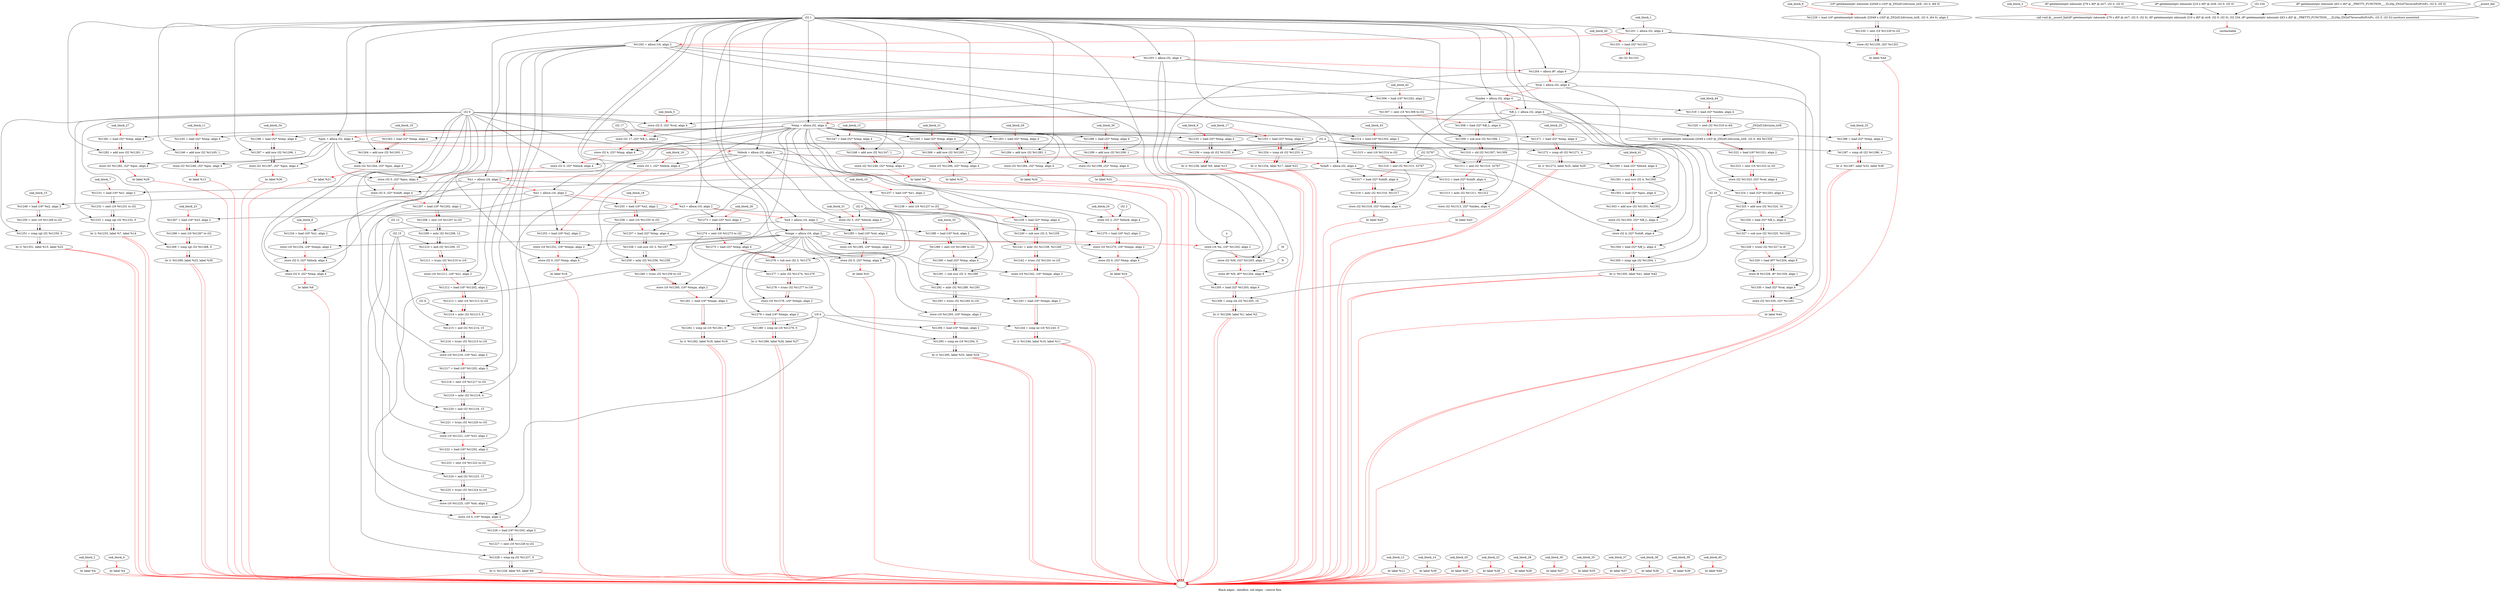 digraph G {
compound=true
label="Black edges - dataflow, red edges - control flow"
"t1201" [label="  %t1201 = alloca i32, align 4"]
"t1202" [label="  %t1202 = alloca i16, align 2"]
"t1203" [label="  %t1203 = alloca i32, align 4"]
"t1204" [label="  %t1204 = alloca i8*, align 8"]
"val" [label="  %val = alloca i32, align 4"]
"index" [label="  %index = alloca i32, align 4"]
"B_L" [label="  %B_L = alloca i32, align 4"]
"tmp" [label="  %tmp = alloca i32, align 4"]
"pos" [label="  %pos = alloca i32, align 4"]
"block" [label="  %block = alloca i32, align 4"]
"shift" [label="  %shift = alloca i32, align 4"]
"x1" [label="  %x1 = alloca i16, align 2"]
"x2" [label="  %x2 = alloca i16, align 2"]
"x3" [label="  %x3 = alloca i16, align 2"]
"x4" [label="  %x4 = alloca i16, align 2"]
"tmpx" [label="  %tmpx = alloca i16, align 2"]
"_1" [label="  store i16 %x, i16* %t1202, align 2"]
"_2" [label="  store i32 %M, i32* %t1203, align 4"]
"_3" [label="  store i8* %N, i8** %t1204, align 8"]
"t1205" [label="  %t1205 = load i32* %t1203, align 4"]
"t1206" [label="  %t1206 = icmp sle i32 %t1205, 16"]
"_4" [label="  br i1 %t1206, label %1, label %2"]
"unk_block_1" -> "t1201"[color=red]
"i32 1" -> "t1201"
"t1201" -> "t1202"[color=red weight=2]
"i32 1" -> "t1202"
"t1202" -> "t1203"[color=red weight=2]
"i32 1" -> "t1203"
"t1203" -> "t1204"[color=red weight=2]
"i32 1" -> "t1204"
"t1204" -> "val"[color=red weight=2]
"i32 1" -> "val"
"val" -> "index"[color=red weight=2]
"i32 1" -> "index"
"index" -> "B_L"[color=red weight=2]
"i32 1" -> "B_L"
"B_L" -> "tmp"[color=red weight=2]
"i32 1" -> "tmp"
"tmp" -> "pos"[color=red weight=2]
"i32 1" -> "pos"
"pos" -> "block"[color=red weight=2]
"i32 1" -> "block"
"block" -> "shift"[color=red weight=2]
"i32 1" -> "shift"
"shift" -> "x1"[color=red weight=2]
"i32 1" -> "x1"
"x1" -> "x2"[color=red weight=2]
"i32 1" -> "x2"
"x2" -> "x3"[color=red weight=2]
"i32 1" -> "x3"
"x3" -> "x4"[color=red weight=2]
"i32 1" -> "x4"
"x4" -> "tmpx"[color=red weight=2]
"i32 1" -> "tmpx"
"tmpx" -> "_1"[color=red weight=2]
"x" -> "_1"
"t1202" -> "_1"
"_1" -> "_2"[color=red weight=2]
"M" -> "_2"
"t1203" -> "_2"
"_2" -> "_3"[color=red weight=2]
"N" -> "_3"
"t1204" -> "_3"
"_3" -> "t1205"[color=red weight=2]
"t1203" -> "t1205"
"t1205" -> "t1206"[color=red weight=2]
"t1205" -> "t1206"
"i32 16" -> "t1206"
"t1206" -> "_4"[color=red weight=2]
"t1206" -> "_4"
"_4" -> ""[color=red]
"_4" -> ""[color=red]

"_5" [label="  br label %4"]
"unk_block_2" -> "_5"[color=red]
"_5" -> ""[color=red]

"_6" [label="  call void @__assert_fail(i8* getelementptr inbounds ([79 x i8]* @.str7, i32 0, i32 0), i8* getelementptr inbounds ([10 x i8]* @.str8, i32 0, i32 0), i32 234, i8* getelementptr inbounds ([63 x i8]* @__PRETTY_FUNCTION__._ZL20p_ZN2xf7InverseEtiPctiPc, i32 0, i32 0)) noreturn nounwind"]
"_7" [label="  unreachable"]
"unk_block_3" -> "_6"[color=red]
"i8* getelementptr inbounds ([79 x i8]* @.str7, i32 0, i32 0)" -> "_6"
"i8* getelementptr inbounds ([10 x i8]* @.str8, i32 0, i32 0)" -> "_6"
"i32 234" -> "_6"
"i8* getelementptr inbounds ([63 x i8]* @__PRETTY_FUNCTION__._ZL20p_ZN2xf7InverseEtiPctiPc, i32 0, i32 0)" -> "_6"
"__assert_fail" -> "_6"
"_6" -> "_7"[color=red weight=2]

"_8" [label="  br label %4"]
"unk_block_4" -> "_8"[color=red]
"_8" -> ""[color=red]

"_9" [label="  store i32 0, i32* %val, align 4"]
"_10" [label="  store i32 17, i32* %B_L, align 4"]
"_11" [label="  store i32 4, i32* %tmp, align 4"]
"_12" [label="  store i32 0, i32* %block, align 4"]
"_13" [label="  store i32 0, i32* %pos, align 4"]
"_14" [label="  store i32 0, i32* %shift, align 4"]
"t1207" [label="  %t1207 = load i16* %t1202, align 2"]
"t1208" [label="  %t1208 = zext i16 %t1207 to i32"]
"t1209" [label="  %t1209 = ashr i32 %t1208, 12"]
"t1210" [label="  %t1210 = and i32 %t1209, 15"]
"t1211" [label="  %t1211 = trunc i32 %t1210 to i16"]
"_15" [label="  store i16 %t1211, i16* %x1, align 2"]
"t1212" [label="  %t1212 = load i16* %t1202, align 2"]
"t1213" [label="  %t1213 = zext i16 %t1212 to i32"]
"t1214" [label="  %t1214 = ashr i32 %t1213, 8"]
"t1215" [label="  %t1215 = and i32 %t1214, 15"]
"t1216" [label="  %t1216 = trunc i32 %t1215 to i16"]
"_16" [label="  store i16 %t1216, i16* %x2, align 2"]
"t1217" [label="  %t1217 = load i16* %t1202, align 2"]
"t1218" [label="  %t1218 = zext i16 %t1217 to i32"]
"t1219" [label="  %t1219 = ashr i32 %t1218, 4"]
"t1220" [label="  %t1220 = and i32 %t1219, 15"]
"t1221" [label="  %t1221 = trunc i32 %t1220 to i16"]
"_17" [label="  store i16 %t1221, i16* %x3, align 2"]
"t1222" [label="  %t1222 = load i16* %t1202, align 2"]
"t1223" [label="  %t1223 = zext i16 %t1222 to i32"]
"t1224" [label="  %t1224 = and i32 %t1223, 15"]
"t1225" [label="  %t1225 = trunc i32 %t1224 to i16"]
"_18" [label="  store i16 %t1225, i16* %x4, align 2"]
"_19" [label="  store i16 0, i16* %tmpx, align 2"]
"t1226" [label="  %t1226 = load i16* %t1202, align 2"]
"t1227" [label="  %t1227 = zext i16 %t1226 to i32"]
"t1228" [label="  %t1228 = icmp eq i32 %t1227, 0"]
"_20" [label="  br i1 %t1228, label %5, label %6"]
"unk_block_5" -> "_9"[color=red]
"i32 0" -> "_9"
"val" -> "_9"
"_9" -> "_10"[color=red weight=2]
"i32 17" -> "_10"
"B_L" -> "_10"
"_10" -> "_11"[color=red weight=2]
"i32 4" -> "_11"
"tmp" -> "_11"
"_11" -> "_12"[color=red weight=2]
"i32 0" -> "_12"
"block" -> "_12"
"_12" -> "_13"[color=red weight=2]
"i32 0" -> "_13"
"pos" -> "_13"
"_13" -> "_14"[color=red weight=2]
"i32 0" -> "_14"
"shift" -> "_14"
"_14" -> "t1207"[color=red weight=2]
"t1202" -> "t1207"
"t1207" -> "t1208"[color=red weight=2]
"t1207" -> "t1208"
"t1208" -> "t1209"[color=red weight=2]
"t1208" -> "t1209"
"i32 12" -> "t1209"
"t1209" -> "t1210"[color=red weight=2]
"t1209" -> "t1210"
"i32 15" -> "t1210"
"t1210" -> "t1211"[color=red weight=2]
"t1210" -> "t1211"
"t1211" -> "_15"[color=red weight=2]
"t1211" -> "_15"
"x1" -> "_15"
"_15" -> "t1212"[color=red weight=2]
"t1202" -> "t1212"
"t1212" -> "t1213"[color=red weight=2]
"t1212" -> "t1213"
"t1213" -> "t1214"[color=red weight=2]
"t1213" -> "t1214"
"i32 8" -> "t1214"
"t1214" -> "t1215"[color=red weight=2]
"t1214" -> "t1215"
"i32 15" -> "t1215"
"t1215" -> "t1216"[color=red weight=2]
"t1215" -> "t1216"
"t1216" -> "_16"[color=red weight=2]
"t1216" -> "_16"
"x2" -> "_16"
"_16" -> "t1217"[color=red weight=2]
"t1202" -> "t1217"
"t1217" -> "t1218"[color=red weight=2]
"t1217" -> "t1218"
"t1218" -> "t1219"[color=red weight=2]
"t1218" -> "t1219"
"i32 4" -> "t1219"
"t1219" -> "t1220"[color=red weight=2]
"t1219" -> "t1220"
"i32 15" -> "t1220"
"t1220" -> "t1221"[color=red weight=2]
"t1220" -> "t1221"
"t1221" -> "_17"[color=red weight=2]
"t1221" -> "_17"
"x3" -> "_17"
"_17" -> "t1222"[color=red weight=2]
"t1202" -> "t1222"
"t1222" -> "t1223"[color=red weight=2]
"t1222" -> "t1223"
"t1223" -> "t1224"[color=red weight=2]
"t1223" -> "t1224"
"i32 15" -> "t1224"
"t1224" -> "t1225"[color=red weight=2]
"t1224" -> "t1225"
"t1225" -> "_18"[color=red weight=2]
"t1225" -> "_18"
"x4" -> "_18"
"_18" -> "_19"[color=red weight=2]
"i16 0" -> "_19"
"tmpx" -> "_19"
"_19" -> "t1226"[color=red weight=2]
"t1202" -> "t1226"
"t1226" -> "t1227"[color=red weight=2]
"t1226" -> "t1227"
"t1227" -> "t1228"[color=red weight=2]
"t1227" -> "t1228"
"i32 0" -> "t1228"
"t1228" -> "_20"[color=red weight=2]
"t1228" -> "_20"
"_20" -> ""[color=red]
"_20" -> ""[color=red]

"t1229" [label="  %t1229 = load i16* getelementptr inbounds ([2049 x i16]* @_ZN2xf12division_lutE, i32 0, i64 0), align 2"]
"t1230" [label="  %t1230 = zext i16 %t1229 to i32"]
"_21" [label="  store i32 %t1230, i32* %t1201"]
"_22" [label="  br label %44"]
"unk_block_6" -> "t1229"[color=red]
"i16* getelementptr inbounds ([2049 x i16]* @_ZN2xf12division_lutE, i32 0, i64 0)" -> "t1229"
"t1229" -> "t1230"[color=red weight=2]
"t1229" -> "t1230"
"t1230" -> "_21"[color=red weight=2]
"t1230" -> "_21"
"t1201" -> "_21"
"_21" -> "_22"[color=red weight=2]
"_22" -> ""[color=red]

"t1231" [label="  %t1231 = load i16* %x1, align 2"]
"t1232" [label="  %t1232 = zext i16 %t1231 to i32"]
"t1233" [label="  %t1233 = icmp sgt i32 %t1232, 0"]
"_23" [label="  br i1 %t1233, label %7, label %14"]
"unk_block_7" -> "t1231"[color=red]
"x1" -> "t1231"
"t1231" -> "t1232"[color=red weight=2]
"t1231" -> "t1232"
"t1232" -> "t1233"[color=red weight=2]
"t1232" -> "t1233"
"i32 0" -> "t1233"
"t1233" -> "_23"[color=red weight=2]
"t1233" -> "_23"
"_23" -> ""[color=red]
"_23" -> ""[color=red]

"t1234" [label="  %t1234 = load i16* %x1, align 2"]
"_24" [label="  store i16 %t1234, i16* %tmpx, align 2"]
"_25" [label="  store i32 0, i32* %block, align 4"]
"_26" [label="  store i32 0, i32* %tmp, align 4"]
"_27" [label="  br label %8"]
"unk_block_8" -> "t1234"[color=red]
"x1" -> "t1234"
"t1234" -> "_24"[color=red weight=2]
"t1234" -> "_24"
"tmpx" -> "_24"
"_24" -> "_25"[color=red weight=2]
"i32 0" -> "_25"
"block" -> "_25"
"_25" -> "_26"[color=red weight=2]
"i32 0" -> "_26"
"tmp" -> "_26"
"_26" -> "_27"[color=red weight=2]
"_27" -> ""[color=red]

"t1235" [label="  %t1235 = load i32* %tmp, align 4"]
"t1236" [label="  %t1236 = icmp slt i32 %t1235, 4"]
"_28" [label="  br i1 %t1236, label %9, label %13"]
"unk_block_9" -> "t1235"[color=red]
"tmp" -> "t1235"
"t1235" -> "t1236"[color=red weight=2]
"t1235" -> "t1236"
"i32 4" -> "t1236"
"t1236" -> "_28"[color=red weight=2]
"t1236" -> "_28"
"_28" -> ""[color=red]
"_28" -> ""[color=red]

"t1237" [label="  %t1237 = load i16* %x1, align 2"]
"t1238" [label="  %t1238 = zext i16 %t1237 to i32"]
"t1239" [label="  %t1239 = load i32* %tmp, align 4"]
"t1240" [label="  %t1240 = sub nsw i32 3, %t1239"]
"t1241" [label="  %t1241 = ashr i32 %t1238, %t1240"]
"t1242" [label="  %t1242 = trunc i32 %t1241 to i16"]
"_29" [label="  store i16 %t1242, i16* %tmpx, align 2"]
"t1243" [label="  %t1243 = load i16* %tmpx, align 2"]
"t1244" [label="  %t1244 = icmp ne i16 %t1243, 0"]
"_30" [label="  br i1 %t1244, label %10, label %11"]
"unk_block_10" -> "t1237"[color=red]
"x1" -> "t1237"
"t1237" -> "t1238"[color=red weight=2]
"t1237" -> "t1238"
"t1238" -> "t1239"[color=red weight=2]
"tmp" -> "t1239"
"t1239" -> "t1240"[color=red weight=2]
"i32 3" -> "t1240"
"t1239" -> "t1240"
"t1240" -> "t1241"[color=red weight=2]
"t1238" -> "t1241"
"t1240" -> "t1241"
"t1241" -> "t1242"[color=red weight=2]
"t1241" -> "t1242"
"t1242" -> "_29"[color=red weight=2]
"t1242" -> "_29"
"tmpx" -> "_29"
"_29" -> "t1243"[color=red weight=2]
"tmpx" -> "t1243"
"t1243" -> "t1244"[color=red weight=2]
"t1243" -> "t1244"
"i16 0" -> "t1244"
"t1244" -> "_30"[color=red weight=2]
"t1244" -> "_30"
"_30" -> ""[color=red]
"_30" -> ""[color=red]

"t1245" [label="  %t1245 = load i32* %tmp, align 4"]
"t1246" [label="  %t1246 = add nsw i32 %t1245, 1"]
"_31" [label="  store i32 %t1246, i32* %pos, align 4"]
"_32" [label="  br label %13"]
"unk_block_11" -> "t1245"[color=red]
"tmp" -> "t1245"
"t1245" -> "t1246"[color=red weight=2]
"t1245" -> "t1246"
"i32 1" -> "t1246"
"t1246" -> "_31"[color=red weight=2]
"t1246" -> "_31"
"pos" -> "_31"
"_31" -> "_32"[color=red weight=2]
"_32" -> ""[color=red]

"_33" [label="  br label %12"]
"unk_block_12" -> "_33"[color=red]
"_33" -> ""[color=red]

"t1247" [label="  %t1247 = load i32* %tmp, align 4"]
"t1248" [label="  %t1248 = add nsw i32 %t1247, 1"]
"_34" [label="  store i32 %t1248, i32* %tmp, align 4"]
"_35" [label="  br label %8"]
"unk_block_13" -> "t1247"[color=red]
"tmp" -> "t1247"
"t1247" -> "t1248"[color=red weight=2]
"t1247" -> "t1248"
"i32 1" -> "t1248"
"t1248" -> "_34"[color=red weight=2]
"t1248" -> "_34"
"tmp" -> "_34"
"_34" -> "_35"[color=red weight=2]
"_35" -> ""[color=red]

"_36" [label="  br label %39"]
"unk_block_14" -> "_36"[color=red]
"_36" -> ""[color=red]

"t1249" [label="  %t1249 = load i16* %x2, align 2"]
"t1250" [label="  %t1250 = zext i16 %t1249 to i32"]
"t1251" [label="  %t1251 = icmp sgt i32 %t1250, 0"]
"_37" [label="  br i1 %t1251, label %15, label %22"]
"unk_block_15" -> "t1249"[color=red]
"x2" -> "t1249"
"t1249" -> "t1250"[color=red weight=2]
"t1249" -> "t1250"
"t1250" -> "t1251"[color=red weight=2]
"t1250" -> "t1251"
"i32 0" -> "t1251"
"t1251" -> "_37"[color=red weight=2]
"t1251" -> "_37"
"_37" -> ""[color=red]
"_37" -> ""[color=red]

"_38" [label="  store i32 1, i32* %block, align 4"]
"t1252" [label="  %t1252 = load i16* %x2, align 2"]
"_39" [label="  store i16 %t1252, i16* %tmpx, align 2"]
"_40" [label="  store i32 0, i32* %tmp, align 4"]
"_41" [label="  br label %16"]
"unk_block_16" -> "_38"[color=red]
"i32 1" -> "_38"
"block" -> "_38"
"_38" -> "t1252"[color=red weight=2]
"x2" -> "t1252"
"t1252" -> "_39"[color=red weight=2]
"t1252" -> "_39"
"tmpx" -> "_39"
"_39" -> "_40"[color=red weight=2]
"i32 0" -> "_40"
"tmp" -> "_40"
"_40" -> "_41"[color=red weight=2]
"_41" -> ""[color=red]

"t1253" [label="  %t1253 = load i32* %tmp, align 4"]
"t1254" [label="  %t1254 = icmp slt i32 %t1253, 4"]
"_42" [label="  br i1 %t1254, label %17, label %21"]
"unk_block_17" -> "t1253"[color=red]
"tmp" -> "t1253"
"t1253" -> "t1254"[color=red weight=2]
"t1253" -> "t1254"
"i32 4" -> "t1254"
"t1254" -> "_42"[color=red weight=2]
"t1254" -> "_42"
"_42" -> ""[color=red]
"_42" -> ""[color=red]

"t1255" [label="  %t1255 = load i16* %x2, align 2"]
"t1256" [label="  %t1256 = zext i16 %t1255 to i32"]
"t1257" [label="  %t1257 = load i32* %tmp, align 4"]
"t1258" [label="  %t1258 = sub nsw i32 3, %t1257"]
"t1259" [label="  %t1259 = ashr i32 %t1256, %t1258"]
"t1260" [label="  %t1260 = trunc i32 %t1259 to i16"]
"_43" [label="  store i16 %t1260, i16* %tmpx, align 2"]
"t1261" [label="  %t1261 = load i16* %tmpx, align 2"]
"t1262" [label="  %t1262 = icmp ne i16 %t1261, 0"]
"_44" [label="  br i1 %t1262, label %18, label %19"]
"unk_block_18" -> "t1255"[color=red]
"x2" -> "t1255"
"t1255" -> "t1256"[color=red weight=2]
"t1255" -> "t1256"
"t1256" -> "t1257"[color=red weight=2]
"tmp" -> "t1257"
"t1257" -> "t1258"[color=red weight=2]
"i32 3" -> "t1258"
"t1257" -> "t1258"
"t1258" -> "t1259"[color=red weight=2]
"t1256" -> "t1259"
"t1258" -> "t1259"
"t1259" -> "t1260"[color=red weight=2]
"t1259" -> "t1260"
"t1260" -> "_43"[color=red weight=2]
"t1260" -> "_43"
"tmpx" -> "_43"
"_43" -> "t1261"[color=red weight=2]
"tmpx" -> "t1261"
"t1261" -> "t1262"[color=red weight=2]
"t1261" -> "t1262"
"i16 0" -> "t1262"
"t1262" -> "_44"[color=red weight=2]
"t1262" -> "_44"
"_44" -> ""[color=red]
"_44" -> ""[color=red]

"t1263" [label="  %t1263 = load i32* %tmp, align 4"]
"t1264" [label="  %t1264 = add nsw i32 %t1263, 1"]
"_45" [label="  store i32 %t1264, i32* %pos, align 4"]
"_46" [label="  br label %21"]
"unk_block_19" -> "t1263"[color=red]
"tmp" -> "t1263"
"t1263" -> "t1264"[color=red weight=2]
"t1263" -> "t1264"
"i32 1" -> "t1264"
"t1264" -> "_45"[color=red weight=2]
"t1264" -> "_45"
"pos" -> "_45"
"_45" -> "_46"[color=red weight=2]
"_46" -> ""[color=red]

"_47" [label="  br label %20"]
"unk_block_20" -> "_47"[color=red]
"_47" -> ""[color=red]

"t1265" [label="  %t1265 = load i32* %tmp, align 4"]
"t1266" [label="  %t1266 = add nsw i32 %t1265, 1"]
"_48" [label="  store i32 %t1266, i32* %tmp, align 4"]
"_49" [label="  br label %16"]
"unk_block_21" -> "t1265"[color=red]
"tmp" -> "t1265"
"t1265" -> "t1266"[color=red weight=2]
"t1265" -> "t1266"
"i32 1" -> "t1266"
"t1266" -> "_48"[color=red weight=2]
"t1266" -> "_48"
"tmp" -> "_48"
"_48" -> "_49"[color=red weight=2]
"_49" -> ""[color=red]

"_50" [label="  br label %38"]
"unk_block_22" -> "_50"[color=red]
"_50" -> ""[color=red]

"t1267" [label="  %t1267 = load i16* %x3, align 2"]
"t1268" [label="  %t1268 = zext i16 %t1267 to i32"]
"t1269" [label="  %t1269 = icmp sgt i32 %t1268, 0"]
"_51" [label="  br i1 %t1269, label %23, label %30"]
"unk_block_23" -> "t1267"[color=red]
"x3" -> "t1267"
"t1267" -> "t1268"[color=red weight=2]
"t1267" -> "t1268"
"t1268" -> "t1269"[color=red weight=2]
"t1268" -> "t1269"
"i32 0" -> "t1269"
"t1269" -> "_51"[color=red weight=2]
"t1269" -> "_51"
"_51" -> ""[color=red]
"_51" -> ""[color=red]

"_52" [label="  store i32 2, i32* %block, align 4"]
"t1270" [label="  %t1270 = load i16* %x3, align 2"]
"_53" [label="  store i16 %t1270, i16* %tmpx, align 2"]
"_54" [label="  store i32 0, i32* %tmp, align 4"]
"_55" [label="  br label %24"]
"unk_block_24" -> "_52"[color=red]
"i32 2" -> "_52"
"block" -> "_52"
"_52" -> "t1270"[color=red weight=2]
"x3" -> "t1270"
"t1270" -> "_53"[color=red weight=2]
"t1270" -> "_53"
"tmpx" -> "_53"
"_53" -> "_54"[color=red weight=2]
"i32 0" -> "_54"
"tmp" -> "_54"
"_54" -> "_55"[color=red weight=2]
"_55" -> ""[color=red]

"t1271" [label="  %t1271 = load i32* %tmp, align 4"]
"t1272" [label="  %t1272 = icmp slt i32 %t1271, 4"]
"_56" [label="  br i1 %t1272, label %25, label %29"]
"unk_block_25" -> "t1271"[color=red]
"tmp" -> "t1271"
"t1271" -> "t1272"[color=red weight=2]
"t1271" -> "t1272"
"i32 4" -> "t1272"
"t1272" -> "_56"[color=red weight=2]
"t1272" -> "_56"
"_56" -> ""[color=red]
"_56" -> ""[color=red]

"t1273" [label="  %t1273 = load i16* %x3, align 2"]
"t1274" [label="  %t1274 = zext i16 %t1273 to i32"]
"t1275" [label="  %t1275 = load i32* %tmp, align 4"]
"t1276" [label="  %t1276 = sub nsw i32 3, %t1275"]
"t1277" [label="  %t1277 = ashr i32 %t1274, %t1276"]
"t1278" [label="  %t1278 = trunc i32 %t1277 to i16"]
"_57" [label="  store i16 %t1278, i16* %tmpx, align 2"]
"t1279" [label="  %t1279 = load i16* %tmpx, align 2"]
"t1280" [label="  %t1280 = icmp ne i16 %t1279, 0"]
"_58" [label="  br i1 %t1280, label %26, label %27"]
"unk_block_26" -> "t1273"[color=red]
"x3" -> "t1273"
"t1273" -> "t1274"[color=red weight=2]
"t1273" -> "t1274"
"t1274" -> "t1275"[color=red weight=2]
"tmp" -> "t1275"
"t1275" -> "t1276"[color=red weight=2]
"i32 3" -> "t1276"
"t1275" -> "t1276"
"t1276" -> "t1277"[color=red weight=2]
"t1274" -> "t1277"
"t1276" -> "t1277"
"t1277" -> "t1278"[color=red weight=2]
"t1277" -> "t1278"
"t1278" -> "_57"[color=red weight=2]
"t1278" -> "_57"
"tmpx" -> "_57"
"_57" -> "t1279"[color=red weight=2]
"tmpx" -> "t1279"
"t1279" -> "t1280"[color=red weight=2]
"t1279" -> "t1280"
"i16 0" -> "t1280"
"t1280" -> "_58"[color=red weight=2]
"t1280" -> "_58"
"_58" -> ""[color=red]
"_58" -> ""[color=red]

"t1281" [label="  %t1281 = load i32* %tmp, align 4"]
"t1282" [label="  %t1282 = add nsw i32 %t1281, 1"]
"_59" [label="  store i32 %t1282, i32* %pos, align 4"]
"_60" [label="  br label %29"]
"unk_block_27" -> "t1281"[color=red]
"tmp" -> "t1281"
"t1281" -> "t1282"[color=red weight=2]
"t1281" -> "t1282"
"i32 1" -> "t1282"
"t1282" -> "_59"[color=red weight=2]
"t1282" -> "_59"
"pos" -> "_59"
"_59" -> "_60"[color=red weight=2]
"_60" -> ""[color=red]

"_61" [label="  br label %28"]
"unk_block_28" -> "_61"[color=red]
"_61" -> ""[color=red]

"t1283" [label="  %t1283 = load i32* %tmp, align 4"]
"t1284" [label="  %t1284 = add nsw i32 %t1283, 1"]
"_62" [label="  store i32 %t1284, i32* %tmp, align 4"]
"_63" [label="  br label %24"]
"unk_block_29" -> "t1283"[color=red]
"tmp" -> "t1283"
"t1283" -> "t1284"[color=red weight=2]
"t1283" -> "t1284"
"i32 1" -> "t1284"
"t1284" -> "_62"[color=red weight=2]
"t1284" -> "_62"
"tmp" -> "_62"
"_62" -> "_63"[color=red weight=2]
"_63" -> ""[color=red]

"_64" [label="  br label %37"]
"unk_block_30" -> "_64"[color=red]
"_64" -> ""[color=red]

"_65" [label="  store i32 3, i32* %block, align 4"]
"t1285" [label="  %t1285 = load i16* %x4, align 2"]
"_66" [label="  store i16 %t1285, i16* %tmpx, align 2"]
"_67" [label="  store i32 0, i32* %tmp, align 4"]
"_68" [label="  br label %31"]
"unk_block_31" -> "_65"[color=red]
"i32 3" -> "_65"
"block" -> "_65"
"_65" -> "t1285"[color=red weight=2]
"x4" -> "t1285"
"t1285" -> "_66"[color=red weight=2]
"t1285" -> "_66"
"tmpx" -> "_66"
"_66" -> "_67"[color=red weight=2]
"i32 0" -> "_67"
"tmp" -> "_67"
"_67" -> "_68"[color=red weight=2]
"_68" -> ""[color=red]

"t1286" [label="  %t1286 = load i32* %tmp, align 4"]
"t1287" [label="  %t1287 = icmp slt i32 %t1286, 4"]
"_69" [label="  br i1 %t1287, label %32, label %36"]
"unk_block_32" -> "t1286"[color=red]
"tmp" -> "t1286"
"t1286" -> "t1287"[color=red weight=2]
"t1286" -> "t1287"
"i32 4" -> "t1287"
"t1287" -> "_69"[color=red weight=2]
"t1287" -> "_69"
"_69" -> ""[color=red]
"_69" -> ""[color=red]

"t1288" [label="  %t1288 = load i16* %x4, align 2"]
"t1289" [label="  %t1289 = zext i16 %t1288 to i32"]
"t1290" [label="  %t1290 = load i32* %tmp, align 4"]
"t1291" [label="  %t1291 = sub nsw i32 3, %t1290"]
"t1292" [label="  %t1292 = ashr i32 %t1289, %t1291"]
"t1293" [label="  %t1293 = trunc i32 %t1292 to i16"]
"_70" [label="  store i16 %t1293, i16* %tmpx, align 2"]
"t1294" [label="  %t1294 = load i16* %tmpx, align 2"]
"t1295" [label="  %t1295 = icmp ne i16 %t1294, 0"]
"_71" [label="  br i1 %t1295, label %33, label %34"]
"unk_block_33" -> "t1288"[color=red]
"x4" -> "t1288"
"t1288" -> "t1289"[color=red weight=2]
"t1288" -> "t1289"
"t1289" -> "t1290"[color=red weight=2]
"tmp" -> "t1290"
"t1290" -> "t1291"[color=red weight=2]
"i32 3" -> "t1291"
"t1290" -> "t1291"
"t1291" -> "t1292"[color=red weight=2]
"t1289" -> "t1292"
"t1291" -> "t1292"
"t1292" -> "t1293"[color=red weight=2]
"t1292" -> "t1293"
"t1293" -> "_70"[color=red weight=2]
"t1293" -> "_70"
"tmpx" -> "_70"
"_70" -> "t1294"[color=red weight=2]
"tmpx" -> "t1294"
"t1294" -> "t1295"[color=red weight=2]
"t1294" -> "t1295"
"i16 0" -> "t1295"
"t1295" -> "_71"[color=red weight=2]
"t1295" -> "_71"
"_71" -> ""[color=red]
"_71" -> ""[color=red]

"t1296" [label="  %t1296 = load i32* %tmp, align 4"]
"t1297" [label="  %t1297 = add nsw i32 %t1296, 1"]
"_72" [label="  store i32 %t1297, i32* %pos, align 4"]
"_73" [label="  br label %36"]
"unk_block_34" -> "t1296"[color=red]
"tmp" -> "t1296"
"t1296" -> "t1297"[color=red weight=2]
"t1296" -> "t1297"
"i32 1" -> "t1297"
"t1297" -> "_72"[color=red weight=2]
"t1297" -> "_72"
"pos" -> "_72"
"_72" -> "_73"[color=red weight=2]
"_73" -> ""[color=red]

"_74" [label="  br label %35"]
"unk_block_35" -> "_74"[color=red]
"_74" -> ""[color=red]

"t1298" [label="  %t1298 = load i32* %tmp, align 4"]
"t1299" [label="  %t1299 = add nsw i32 %t1298, 1"]
"_75" [label="  store i32 %t1299, i32* %tmp, align 4"]
"_76" [label="  br label %31"]
"unk_block_36" -> "t1298"[color=red]
"tmp" -> "t1298"
"t1298" -> "t1299"[color=red weight=2]
"t1298" -> "t1299"
"i32 1" -> "t1299"
"t1299" -> "_75"[color=red weight=2]
"t1299" -> "_75"
"tmp" -> "_75"
"_75" -> "_76"[color=red weight=2]
"_76" -> ""[color=red]

"_77" [label="  br label %37"]
"unk_block_37" -> "_77"[color=red]
"_77" -> ""[color=red]

"_78" [label="  br label %38"]
"unk_block_38" -> "_78"[color=red]
"_78" -> ""[color=red]

"_79" [label="  br label %39"]
"unk_block_39" -> "_79"[color=red]
"_79" -> ""[color=red]

"_80" [label="  br label %40"]
"unk_block_40" -> "_80"[color=red]
"_80" -> ""[color=red]

"t1300" [label="  %t1300 = load i32* %block, align 4"]
"t1301" [label="  %t1301 = mul nsw i32 4, %t1300"]
"t1302" [label="  %t1302 = load i32* %pos, align 4"]
"t1303" [label="  %t1303 = add nsw i32 %t1301, %t1302"]
"_81" [label="  store i32 %t1303, i32* %B_L, align 4"]
"_82" [label="  store i32 4, i32* %shift, align 4"]
"t1304" [label="  %t1304 = load i32* %B_L, align 4"]
"t1305" [label="  %t1305 = icmp sge i32 %t1304, 1"]
"_83" [label="  br i1 %t1305, label %41, label %42"]
"unk_block_41" -> "t1300"[color=red]
"block" -> "t1300"
"t1300" -> "t1301"[color=red weight=2]
"i32 4" -> "t1301"
"t1300" -> "t1301"
"t1301" -> "t1302"[color=red weight=2]
"pos" -> "t1302"
"t1302" -> "t1303"[color=red weight=2]
"t1301" -> "t1303"
"t1302" -> "t1303"
"t1303" -> "_81"[color=red weight=2]
"t1303" -> "_81"
"B_L" -> "_81"
"_81" -> "_82"[color=red weight=2]
"i32 4" -> "_82"
"shift" -> "_82"
"_82" -> "t1304"[color=red weight=2]
"B_L" -> "t1304"
"t1304" -> "t1305"[color=red weight=2]
"t1304" -> "t1305"
"i32 1" -> "t1305"
"t1305" -> "_83"[color=red weight=2]
"t1305" -> "_83"
"_83" -> ""[color=red]
"_83" -> ""[color=red]

"t1306" [label="  %t1306 = load i16* %t1202, align 2"]
"t1307" [label="  %t1307 = zext i16 %t1306 to i32"]
"t1308" [label="  %t1308 = load i32* %B_L, align 4"]
"t1309" [label="  %t1309 = sub nsw i32 %t1308, 1"]
"t1310" [label="  %t1310 = shl i32 %t1307, %t1309"]
"t1311" [label="  %t1311 = and i32 %t1310, 32767"]
"t1312" [label="  %t1312 = load i32* %shift, align 4"]
"t1313" [label="  %t1313 = ashr i32 %t1311, %t1312"]
"_84" [label="  store i32 %t1313, i32* %index, align 4"]
"_85" [label="  br label %43"]
"unk_block_42" -> "t1306"[color=red]
"t1202" -> "t1306"
"t1306" -> "t1307"[color=red weight=2]
"t1306" -> "t1307"
"t1307" -> "t1308"[color=red weight=2]
"B_L" -> "t1308"
"t1308" -> "t1309"[color=red weight=2]
"t1308" -> "t1309"
"i32 1" -> "t1309"
"t1309" -> "t1310"[color=red weight=2]
"t1307" -> "t1310"
"t1309" -> "t1310"
"t1310" -> "t1311"[color=red weight=2]
"t1310" -> "t1311"
"i32 32767" -> "t1311"
"t1311" -> "t1312"[color=red weight=2]
"shift" -> "t1312"
"t1312" -> "t1313"[color=red weight=2]
"t1311" -> "t1313"
"t1312" -> "t1313"
"t1313" -> "_84"[color=red weight=2]
"t1313" -> "_84"
"index" -> "_84"
"_84" -> "_85"[color=red weight=2]
"_85" -> ""[color=red]

"t1314" [label="  %t1314 = load i16* %t1202, align 2"]
"t1315" [label="  %t1315 = zext i16 %t1314 to i32"]
"t1316" [label="  %t1316 = and i32 %t1315, 32767"]
"t1317" [label="  %t1317 = load i32* %shift, align 4"]
"t1318" [label="  %t1318 = ashr i32 %t1316, %t1317"]
"_86" [label="  store i32 %t1318, i32* %index, align 4"]
"_87" [label="  br label %43"]
"unk_block_43" -> "t1314"[color=red]
"t1202" -> "t1314"
"t1314" -> "t1315"[color=red weight=2]
"t1314" -> "t1315"
"t1315" -> "t1316"[color=red weight=2]
"t1315" -> "t1316"
"i32 32767" -> "t1316"
"t1316" -> "t1317"[color=red weight=2]
"shift" -> "t1317"
"t1317" -> "t1318"[color=red weight=2]
"t1316" -> "t1318"
"t1317" -> "t1318"
"t1318" -> "_86"[color=red weight=2]
"t1318" -> "_86"
"index" -> "_86"
"_86" -> "_87"[color=red weight=2]
"_87" -> ""[color=red]

"t1319" [label="  %t1319 = load i32* %index, align 4"]
"t1320" [label="  %t1320 = zext i32 %t1319 to i64"]
"t1321" [label="  %t1321 = getelementptr inbounds [2049 x i16]* @_ZN2xf12division_lutE, i32 0, i64 %t1320"]
"t1322" [label="  %t1322 = load i16* %t1321, align 2"]
"t1323" [label="  %t1323 = zext i16 %t1322 to i32"]
"_88" [label="  store i32 %t1323, i32* %val, align 4"]
"t1324" [label="  %t1324 = load i32* %t1203, align 4"]
"t1325" [label="  %t1325 = add nsw i32 %t1324, 16"]
"t1326" [label="  %t1326 = load i32* %B_L, align 4"]
"t1327" [label="  %t1327 = sub nsw i32 %t1325, %t1326"]
"t1328" [label="  %t1328 = trunc i32 %t1327 to i8"]
"t1329" [label="  %t1329 = load i8** %t1204, align 8"]
"_89" [label="  store i8 %t1328, i8* %t1329, align 1"]
"t1330" [label="  %t1330 = load i32* %val, align 4"]
"_90" [label="  store i32 %t1330, i32* %t1201"]
"_91" [label="  br label %44"]
"unk_block_44" -> "t1319"[color=red]
"index" -> "t1319"
"t1319" -> "t1320"[color=red weight=2]
"t1319" -> "t1320"
"t1320" -> "t1321"[color=red weight=2]
"_ZN2xf12division_lutE" -> "t1321"
"i32 0" -> "t1321"
"t1320" -> "t1321"
"t1321" -> "t1322"[color=red weight=2]
"t1321" -> "t1322"
"t1322" -> "t1323"[color=red weight=2]
"t1322" -> "t1323"
"t1323" -> "_88"[color=red weight=2]
"t1323" -> "_88"
"val" -> "_88"
"_88" -> "t1324"[color=red weight=2]
"t1203" -> "t1324"
"t1324" -> "t1325"[color=red weight=2]
"t1324" -> "t1325"
"i32 16" -> "t1325"
"t1325" -> "t1326"[color=red weight=2]
"B_L" -> "t1326"
"t1326" -> "t1327"[color=red weight=2]
"t1325" -> "t1327"
"t1326" -> "t1327"
"t1327" -> "t1328"[color=red weight=2]
"t1327" -> "t1328"
"t1328" -> "t1329"[color=red weight=2]
"t1204" -> "t1329"
"t1329" -> "_89"[color=red weight=2]
"t1328" -> "_89"
"t1329" -> "_89"
"_89" -> "t1330"[color=red weight=2]
"val" -> "t1330"
"t1330" -> "_90"[color=red weight=2]
"t1330" -> "_90"
"t1201" -> "_90"
"_90" -> "_91"[color=red weight=2]
"_91" -> ""[color=red]

"t1331" [label="  %t1331 = load i32* %t1201"]
"_92" [label="  ret i32 %t1331"]
"unk_block_45" -> "t1331"[color=red]
"t1201" -> "t1331"
"t1331" -> "_92"[color=red weight=2]
"t1331" -> "_92"

}
